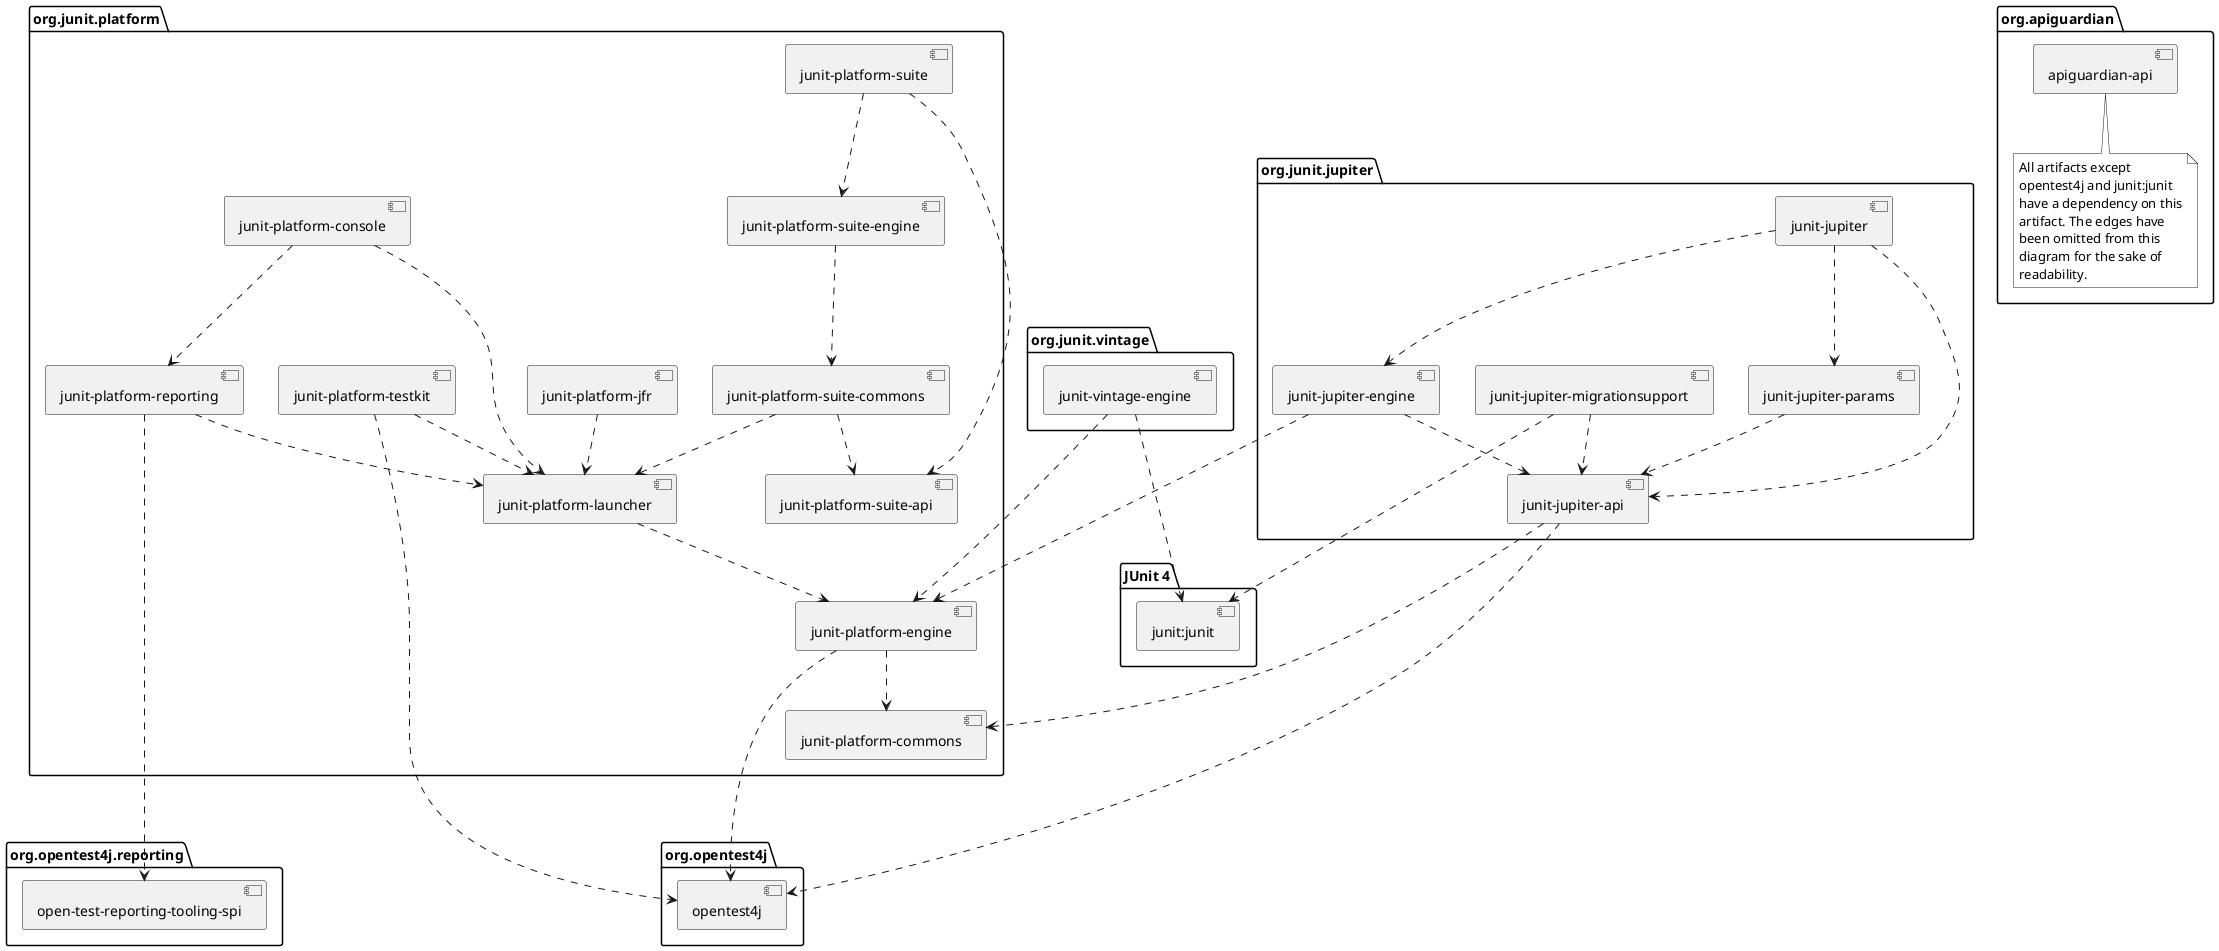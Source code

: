 @startuml

skinparam {
    defaultFontName sans-serif
}

package org.junit.jupiter {
    [junit-jupiter] as jupiter
    [junit-jupiter-api] as jupiter_api
    [junit-jupiter-engine] as jupiter_engine
    [junit-jupiter-params] as jupiter_params
    [junit-jupiter-migrationsupport] as jupiter_migration_support
}

package org.junit.vintage {
    [junit-vintage-engine] as vintage_engine
}

package org.junit.platform {
    [junit-platform-commons] as commons
    [junit-platform-console] as console
    [junit-platform-engine] as engine
    [junit-platform-jfr] as jfr
    [junit-platform-launcher] as launcher
    [junit-platform-reporting] as reporting
    [junit-platform-suite] as suite
    [junit-platform-suite-api] as suite_api
    [junit-platform-suite-commons] as suite_commons
    [junit-platform-suite-engine] as suite_engine
    [junit-platform-testkit] as testkit
}

package "JUnit 4" {
    [junit:junit] as junit4
}

package org.opentest4j {
    [opentest4j]
}

package org.opentest4j.reporting {
    [open-test-reporting-tooling-spi] as otr_tooling_spi
}

package org.apiguardian {
    [apiguardian-api] as apiguardian
    note bottom of apiguardian #white
        All artifacts except
        opentest4j and junit:junit
        have a dependency on this
        artifact. The edges have
        been omitted from this
        diagram for the sake of
        readability.
    endnote
}

jupiter ..> jupiter_api
jupiter ..> jupiter_params
jupiter ..> jupiter_engine

jupiter_api ....> opentest4j
jupiter_api ...> commons

jupiter_engine ...> engine
jupiter_engine ..> jupiter_api

jupiter_params ..> jupiter_api
jupiter_migration_support ..> jupiter_api
jupiter_migration_support ...> junit4

console ..> launcher
console ..> reporting

launcher ..> engine

jfr ..> launcher

engine ....> opentest4j
engine ..> commons

reporting ..> launcher
reporting ......> otr_tooling_spi

suite ..> suite_api
suite ..> suite_engine

suite_engine ..> suite_commons

suite_commons ..> launcher
suite_commons ..> suite_api

testkit ....> opentest4j
testkit ..> launcher

vintage_engine ...> engine
vintage_engine ..> junit4

@enduml
